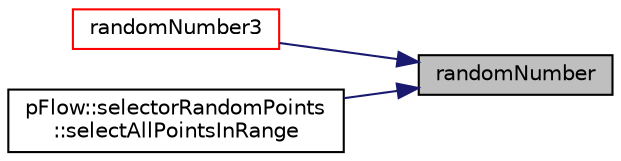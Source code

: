 digraph "randomNumber"
{
 // LATEX_PDF_SIZE
  edge [fontname="Helvetica",fontsize="10",labelfontname="Helvetica",labelfontsize="10"];
  node [fontname="Helvetica",fontsize="10",shape=record];
  rankdir="RL";
  Node1 [label="randomNumber",height=0.2,width=0.4,color="black", fillcolor="grey75", style="filled", fontcolor="black",tooltip=" "];
  Node1 -> Node2 [dir="back",color="midnightblue",fontsize="10",style="solid",fontname="Helvetica"];
  Node2 [label="randomNumber3",height=0.2,width=0.4,color="red", fillcolor="white", style="filled",URL="$classpFlow_1_1uniformRandomUint32.html#a06a39076b1ff01f72f564ef3f5866774",tooltip=" "];
  Node1 -> Node4 [dir="back",color="midnightblue",fontsize="10",style="solid",fontname="Helvetica"];
  Node4 [label="pFlow::selectorRandomPoints\l::selectAllPointsInRange",height=0.2,width=0.4,color="black", fillcolor="white", style="filled",URL="$classpFlow_1_1selectorRandomPoints.html#af9905b10620776e3b5a42f779a83d503",tooltip=" "];
}
